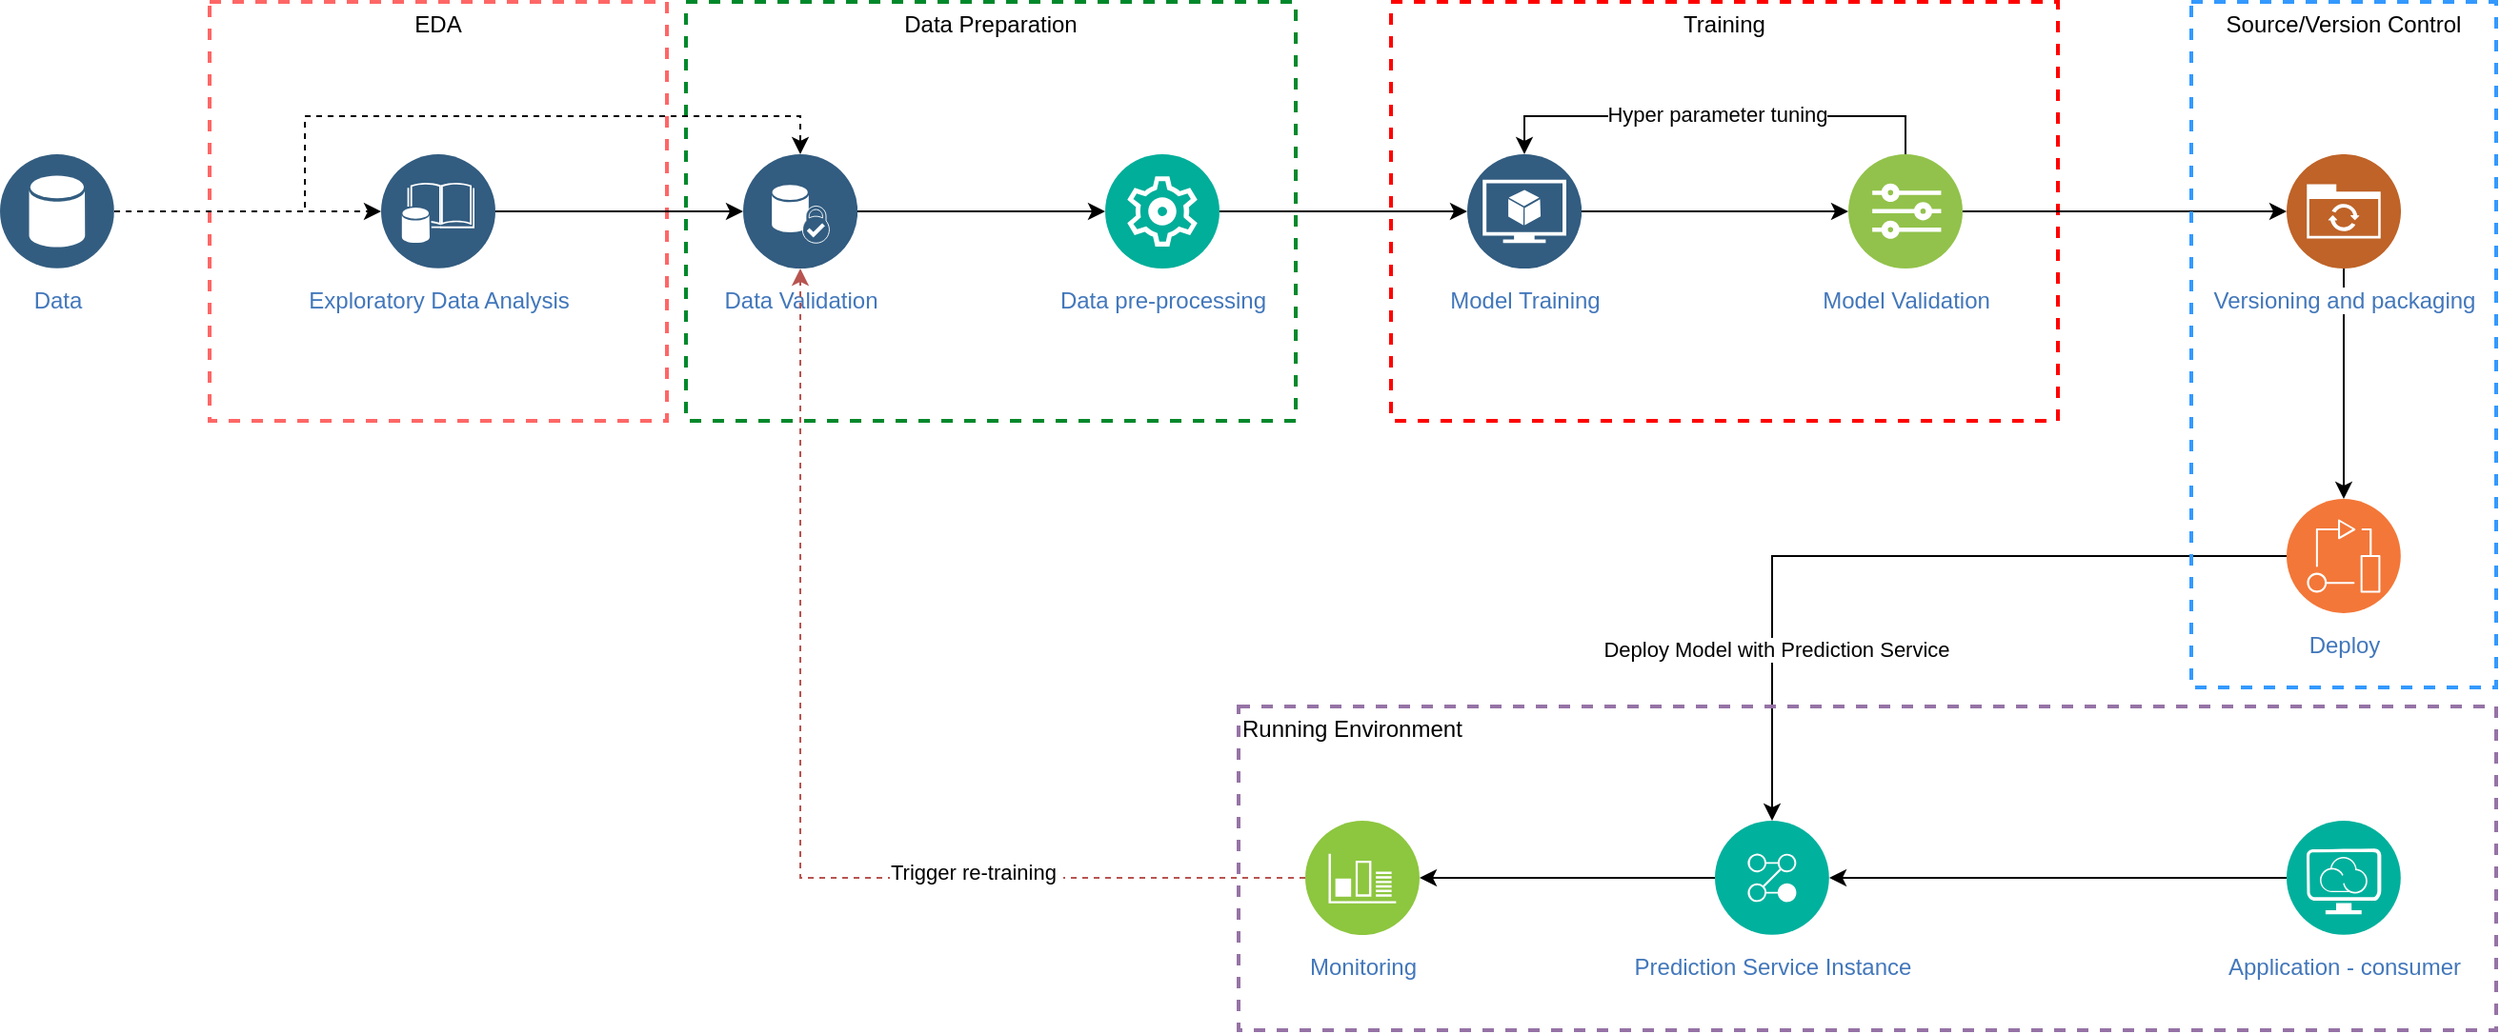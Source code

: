 <mxfile version="24.0.6" type="device">
  <diagram id="2f404044-711c-603c-8f00-f6bb4c023d3c" name="Page-1">
    <mxGraphModel dx="2555" dy="-68" grid="1" gridSize="10" guides="1" tooltips="1" connect="1" arrows="1" fold="1" page="1" pageScale="1" pageWidth="1169" pageHeight="827" background="none" math="0" shadow="0">
      <root>
        <mxCell id="0" />
        <mxCell id="1" parent="0" />
        <mxCell id="B_jsOdyC0IOGlUP3P-V3-112" value="EDA" style="fontStyle=0;verticalAlign=top;align=center;spacingTop=-2;fillColor=none;rounded=0;whiteSpace=wrap;html=1;strokeColor=#FF6666;strokeWidth=2;dashed=1;container=1;collapsible=0;expand=0;recursiveResize=0;" vertex="1" parent="1">
          <mxGeometry x="-50" y="920" width="240" height="220" as="geometry" />
        </mxCell>
        <mxCell id="B_jsOdyC0IOGlUP3P-V3-70" value="Training" style="fontStyle=0;verticalAlign=top;align=center;spacingTop=-2;fillColor=none;rounded=0;whiteSpace=wrap;html=1;strokeColor=#FF0000;strokeWidth=2;dashed=1;container=1;collapsible=0;expand=0;recursiveResize=0;" vertex="1" parent="1">
          <mxGeometry x="570" y="920" width="350" height="220" as="geometry" />
        </mxCell>
        <mxCell id="B_jsOdyC0IOGlUP3P-V3-69" value="Data Preparation" style="fontStyle=0;verticalAlign=top;align=center;spacingTop=-2;fillColor=none;rounded=0;whiteSpace=wrap;html=1;strokeColor=#00882B;strokeWidth=2;dashed=1;container=1;collapsible=0;expand=0;recursiveResize=0;" vertex="1" parent="1">
          <mxGeometry x="200" y="920" width="320" height="220" as="geometry" />
        </mxCell>
        <mxCell id="B_jsOdyC0IOGlUP3P-V3-110" style="edgeStyle=orthogonalEdgeStyle;rounded=0;orthogonalLoop=1;jettySize=auto;html=1;entryX=0.5;entryY=0;entryDx=0;entryDy=0;dashed=1;" edge="1" parent="1" source="B_jsOdyC0IOGlUP3P-V3-62" target="B_jsOdyC0IOGlUP3P-V3-64">
          <mxGeometry relative="1" as="geometry">
            <Array as="points">
              <mxPoint y="1030" />
              <mxPoint y="980" />
              <mxPoint x="260" y="980" />
            </Array>
          </mxGeometry>
        </mxCell>
        <mxCell id="B_jsOdyC0IOGlUP3P-V3-111" style="edgeStyle=orthogonalEdgeStyle;rounded=0;orthogonalLoop=1;jettySize=auto;html=1;entryX=0;entryY=0.5;entryDx=0;entryDy=0;dashed=1;" edge="1" parent="1" source="B_jsOdyC0IOGlUP3P-V3-62" target="B_jsOdyC0IOGlUP3P-V3-63">
          <mxGeometry relative="1" as="geometry" />
        </mxCell>
        <mxCell id="B_jsOdyC0IOGlUP3P-V3-62" value="Data" style="image;aspect=fixed;perimeter=ellipsePerimeter;html=1;align=center;shadow=0;dashed=0;fontColor=#4277BB;labelBackgroundColor=default;fontSize=12;spacingTop=3;image=img/lib/ibm/data/data_services.svg;" vertex="1" parent="1">
          <mxGeometry x="-160" y="1000" width="60" height="60" as="geometry" />
        </mxCell>
        <mxCell id="B_jsOdyC0IOGlUP3P-V3-79" style="edgeStyle=orthogonalEdgeStyle;rounded=0;orthogonalLoop=1;jettySize=auto;html=1;" edge="1" parent="1" source="B_jsOdyC0IOGlUP3P-V3-63" target="B_jsOdyC0IOGlUP3P-V3-64">
          <mxGeometry relative="1" as="geometry" />
        </mxCell>
        <mxCell id="B_jsOdyC0IOGlUP3P-V3-63" value="Exploratory Data Analysis" style="image;aspect=fixed;perimeter=ellipsePerimeter;html=1;align=center;shadow=0;dashed=0;fontColor=#4277BB;labelBackgroundColor=default;fontSize=12;spacingTop=3;image=img/lib/ibm/data/enterprise_data.svg;" vertex="1" parent="1">
          <mxGeometry x="40" y="1000" width="60" height="60" as="geometry" />
        </mxCell>
        <mxCell id="B_jsOdyC0IOGlUP3P-V3-80" style="edgeStyle=orthogonalEdgeStyle;rounded=0;orthogonalLoop=1;jettySize=auto;html=1;entryX=0;entryY=0.5;entryDx=0;entryDy=0;" edge="1" parent="1" source="B_jsOdyC0IOGlUP3P-V3-64" target="B_jsOdyC0IOGlUP3P-V3-65">
          <mxGeometry relative="1" as="geometry" />
        </mxCell>
        <mxCell id="B_jsOdyC0IOGlUP3P-V3-64" value="Data Validation" style="image;aspect=fixed;perimeter=ellipsePerimeter;html=1;align=center;shadow=0;dashed=0;fontColor=#4277BB;labelBackgroundColor=default;fontSize=12;spacingTop=3;image=img/lib/ibm/data/device_identity_service.svg;" vertex="1" parent="1">
          <mxGeometry x="230" y="1000" width="60" height="60" as="geometry" />
        </mxCell>
        <mxCell id="B_jsOdyC0IOGlUP3P-V3-81" style="edgeStyle=orthogonalEdgeStyle;rounded=0;orthogonalLoop=1;jettySize=auto;html=1;entryX=0;entryY=0.5;entryDx=0;entryDy=0;" edge="1" parent="1" source="B_jsOdyC0IOGlUP3P-V3-65" target="B_jsOdyC0IOGlUP3P-V3-66">
          <mxGeometry relative="1" as="geometry" />
        </mxCell>
        <mxCell id="B_jsOdyC0IOGlUP3P-V3-65" value="Data pre-processing" style="image;aspect=fixed;perimeter=ellipsePerimeter;html=1;align=center;shadow=0;dashed=0;fontColor=#4277BB;labelBackgroundColor=default;fontSize=12;spacingTop=3;image=img/lib/ibm/management/cluster_management.svg;" vertex="1" parent="1">
          <mxGeometry x="420" y="1000" width="60" height="60" as="geometry" />
        </mxCell>
        <mxCell id="B_jsOdyC0IOGlUP3P-V3-82" style="edgeStyle=orthogonalEdgeStyle;rounded=0;orthogonalLoop=1;jettySize=auto;html=1;" edge="1" parent="1" source="B_jsOdyC0IOGlUP3P-V3-66" target="B_jsOdyC0IOGlUP3P-V3-67">
          <mxGeometry relative="1" as="geometry" />
        </mxCell>
        <mxCell id="B_jsOdyC0IOGlUP3P-V3-66" value="Model Training" style="image;aspect=fixed;perimeter=ellipsePerimeter;html=1;align=center;shadow=0;dashed=0;fontColor=#4277BB;labelBackgroundColor=default;fontSize=12;spacingTop=3;image=img/lib/ibm/data/model.svg;" vertex="1" parent="1">
          <mxGeometry x="610" y="1000" width="60" height="60" as="geometry" />
        </mxCell>
        <mxCell id="B_jsOdyC0IOGlUP3P-V3-83" style="edgeStyle=orthogonalEdgeStyle;rounded=0;orthogonalLoop=1;jettySize=auto;html=1;entryX=0.5;entryY=0;entryDx=0;entryDy=0;" edge="1" parent="1" source="B_jsOdyC0IOGlUP3P-V3-67" target="B_jsOdyC0IOGlUP3P-V3-66">
          <mxGeometry relative="1" as="geometry">
            <Array as="points">
              <mxPoint x="840" y="980" />
              <mxPoint x="640" y="980" />
            </Array>
          </mxGeometry>
        </mxCell>
        <mxCell id="B_jsOdyC0IOGlUP3P-V3-84" value="Hyper parameter tuning" style="edgeLabel;html=1;align=center;verticalAlign=middle;resizable=0;points=[];" vertex="1" connectable="0" parent="B_jsOdyC0IOGlUP3P-V3-83">
          <mxGeometry x="-0.008" y="-1" relative="1" as="geometry">
            <mxPoint as="offset" />
          </mxGeometry>
        </mxCell>
        <mxCell id="B_jsOdyC0IOGlUP3P-V3-85" style="edgeStyle=orthogonalEdgeStyle;rounded=0;orthogonalLoop=1;jettySize=auto;html=1;" edge="1" parent="1" source="B_jsOdyC0IOGlUP3P-V3-67" target="B_jsOdyC0IOGlUP3P-V3-71">
          <mxGeometry relative="1" as="geometry" />
        </mxCell>
        <mxCell id="B_jsOdyC0IOGlUP3P-V3-67" value="Model Validation" style="image;aspect=fixed;perimeter=ellipsePerimeter;html=1;align=center;shadow=0;dashed=0;fontColor=#4277BB;labelBackgroundColor=default;fontSize=12;spacingTop=3;image=img/lib/ibm/vpc/Rules.svg;" vertex="1" parent="1">
          <mxGeometry x="810" y="1000" width="60" height="60" as="geometry" />
        </mxCell>
        <mxCell id="B_jsOdyC0IOGlUP3P-V3-86" style="edgeStyle=orthogonalEdgeStyle;rounded=0;orthogonalLoop=1;jettySize=auto;html=1;" edge="1" parent="1" source="B_jsOdyC0IOGlUP3P-V3-71" target="B_jsOdyC0IOGlUP3P-V3-72">
          <mxGeometry relative="1" as="geometry" />
        </mxCell>
        <mxCell id="B_jsOdyC0IOGlUP3P-V3-71" value="Versioning and packaging" style="image;aspect=fixed;perimeter=ellipsePerimeter;html=1;align=center;shadow=0;dashed=0;fontColor=#4277BB;labelBackgroundColor=default;fontSize=12;spacingTop=3;image=img/lib/ibm/social/file_sync.svg;" vertex="1" parent="1">
          <mxGeometry x="1040" y="1000" width="60" height="60" as="geometry" />
        </mxCell>
        <mxCell id="B_jsOdyC0IOGlUP3P-V3-96" style="edgeStyle=orthogonalEdgeStyle;rounded=0;orthogonalLoop=1;jettySize=auto;html=1;" edge="1" parent="1" source="B_jsOdyC0IOGlUP3P-V3-72" target="B_jsOdyC0IOGlUP3P-V3-92">
          <mxGeometry relative="1" as="geometry" />
        </mxCell>
        <mxCell id="B_jsOdyC0IOGlUP3P-V3-99" value="Deploy Model with Prediction Service" style="edgeLabel;html=1;align=center;verticalAlign=middle;resizable=0;points=[];" vertex="1" connectable="0" parent="B_jsOdyC0IOGlUP3P-V3-96">
          <mxGeometry x="-0.255" y="2" relative="1" as="geometry">
            <mxPoint x="-116" y="47" as="offset" />
          </mxGeometry>
        </mxCell>
        <mxCell id="B_jsOdyC0IOGlUP3P-V3-72" value="Deploy" style="image;aspect=fixed;perimeter=ellipsePerimeter;html=1;align=center;shadow=0;dashed=0;fontColor=#4277BB;labelBackgroundColor=default;fontSize=12;spacingTop=3;image=img/lib/ibm/devops/devops.svg;" vertex="1" parent="1">
          <mxGeometry x="1040" y="1181" width="60" height="60" as="geometry" />
        </mxCell>
        <mxCell id="B_jsOdyC0IOGlUP3P-V3-104" style="edgeStyle=orthogonalEdgeStyle;rounded=0;orthogonalLoop=1;jettySize=auto;html=1;entryX=0.5;entryY=1;entryDx=0;entryDy=0;dashed=1;fillColor=#f8cecc;strokeColor=#b85450;" edge="1" parent="1" source="B_jsOdyC0IOGlUP3P-V3-87" target="B_jsOdyC0IOGlUP3P-V3-64">
          <mxGeometry relative="1" as="geometry">
            <Array as="points">
              <mxPoint x="260" y="1380" />
            </Array>
          </mxGeometry>
        </mxCell>
        <mxCell id="B_jsOdyC0IOGlUP3P-V3-105" value="Trigger re-training&amp;nbsp;" style="edgeLabel;html=1;align=center;verticalAlign=middle;resizable=0;points=[];" vertex="1" connectable="0" parent="B_jsOdyC0IOGlUP3P-V3-104">
          <mxGeometry x="-0.407" y="-3" relative="1" as="geometry">
            <mxPoint as="offset" />
          </mxGeometry>
        </mxCell>
        <mxCell id="B_jsOdyC0IOGlUP3P-V3-87" value="Monitoring" style="image;aspect=fixed;perimeter=ellipsePerimeter;html=1;align=center;shadow=0;dashed=0;fontColor=#4277BB;labelBackgroundColor=default;fontSize=12;spacingTop=3;image=img/lib/ibm/infrastructure/monitoring_logging.svg;" vertex="1" parent="1">
          <mxGeometry x="525" y="1350" width="60" height="60" as="geometry" />
        </mxCell>
        <mxCell id="B_jsOdyC0IOGlUP3P-V3-107" style="edgeStyle=orthogonalEdgeStyle;rounded=0;orthogonalLoop=1;jettySize=auto;html=1;" edge="1" parent="1" source="B_jsOdyC0IOGlUP3P-V3-88" target="B_jsOdyC0IOGlUP3P-V3-92">
          <mxGeometry relative="1" as="geometry" />
        </mxCell>
        <mxCell id="B_jsOdyC0IOGlUP3P-V3-88" value="Application - consumer" style="image;aspect=fixed;perimeter=ellipsePerimeter;html=1;align=center;shadow=0;dashed=0;fontColor=#4277BB;labelBackgroundColor=default;fontSize=12;spacingTop=3;image=img/lib/ibm/management/provider_cloud_portal_service.svg;" vertex="1" parent="1">
          <mxGeometry x="1040" y="1350" width="60" height="60" as="geometry" />
        </mxCell>
        <mxCell id="B_jsOdyC0IOGlUP3P-V3-98" style="edgeStyle=orthogonalEdgeStyle;rounded=0;orthogonalLoop=1;jettySize=auto;html=1;entryX=1;entryY=0.5;entryDx=0;entryDy=0;" edge="1" parent="1" source="B_jsOdyC0IOGlUP3P-V3-92" target="B_jsOdyC0IOGlUP3P-V3-87">
          <mxGeometry relative="1" as="geometry" />
        </mxCell>
        <mxCell id="B_jsOdyC0IOGlUP3P-V3-92" value="Prediction Service Instance" style="image;aspect=fixed;perimeter=ellipsePerimeter;html=1;align=center;shadow=0;dashed=0;fontColor=#4277BB;labelBackgroundColor=default;fontSize=12;spacingTop=3;image=img/lib/ibm/management/process_management.svg;" vertex="1" parent="1">
          <mxGeometry x="740" y="1350" width="60" height="60" as="geometry" />
        </mxCell>
        <mxCell id="B_jsOdyC0IOGlUP3P-V3-108" value="Running Environment" style="fontStyle=0;verticalAlign=top;align=left;spacingTop=-2;rounded=0;whiteSpace=wrap;html=1;strokeWidth=2;dashed=1;container=1;collapsible=0;expand=0;recursiveResize=0;fillColor=none;strokeColor=#9673a6;" vertex="1" parent="1">
          <mxGeometry x="490" y="1290" width="660" height="170" as="geometry" />
        </mxCell>
        <mxCell id="B_jsOdyC0IOGlUP3P-V3-109" value="Source/Version Control" style="fontStyle=0;verticalAlign=top;align=center;spacingTop=-2;fillColor=none;rounded=0;whiteSpace=wrap;html=1;strokeColor=#3399FF;strokeWidth=2;dashed=1;container=1;collapsible=0;expand=0;recursiveResize=0;" vertex="1" parent="1">
          <mxGeometry x="990" y="920" width="160" height="360" as="geometry" />
        </mxCell>
      </root>
    </mxGraphModel>
  </diagram>
</mxfile>
